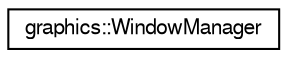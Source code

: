 digraph "Graphical Class Hierarchy"
{
  edge [fontname="FreeSans",fontsize="10",labelfontname="FreeSans",labelfontsize="10"];
  node [fontname="FreeSans",fontsize="10",shape=record];
  rankdir="LR";
  Node1 [label="graphics::WindowManager",height=0.2,width=0.4,color="black", fillcolor="white", style="filled",URL="$a00016.html"];
}
